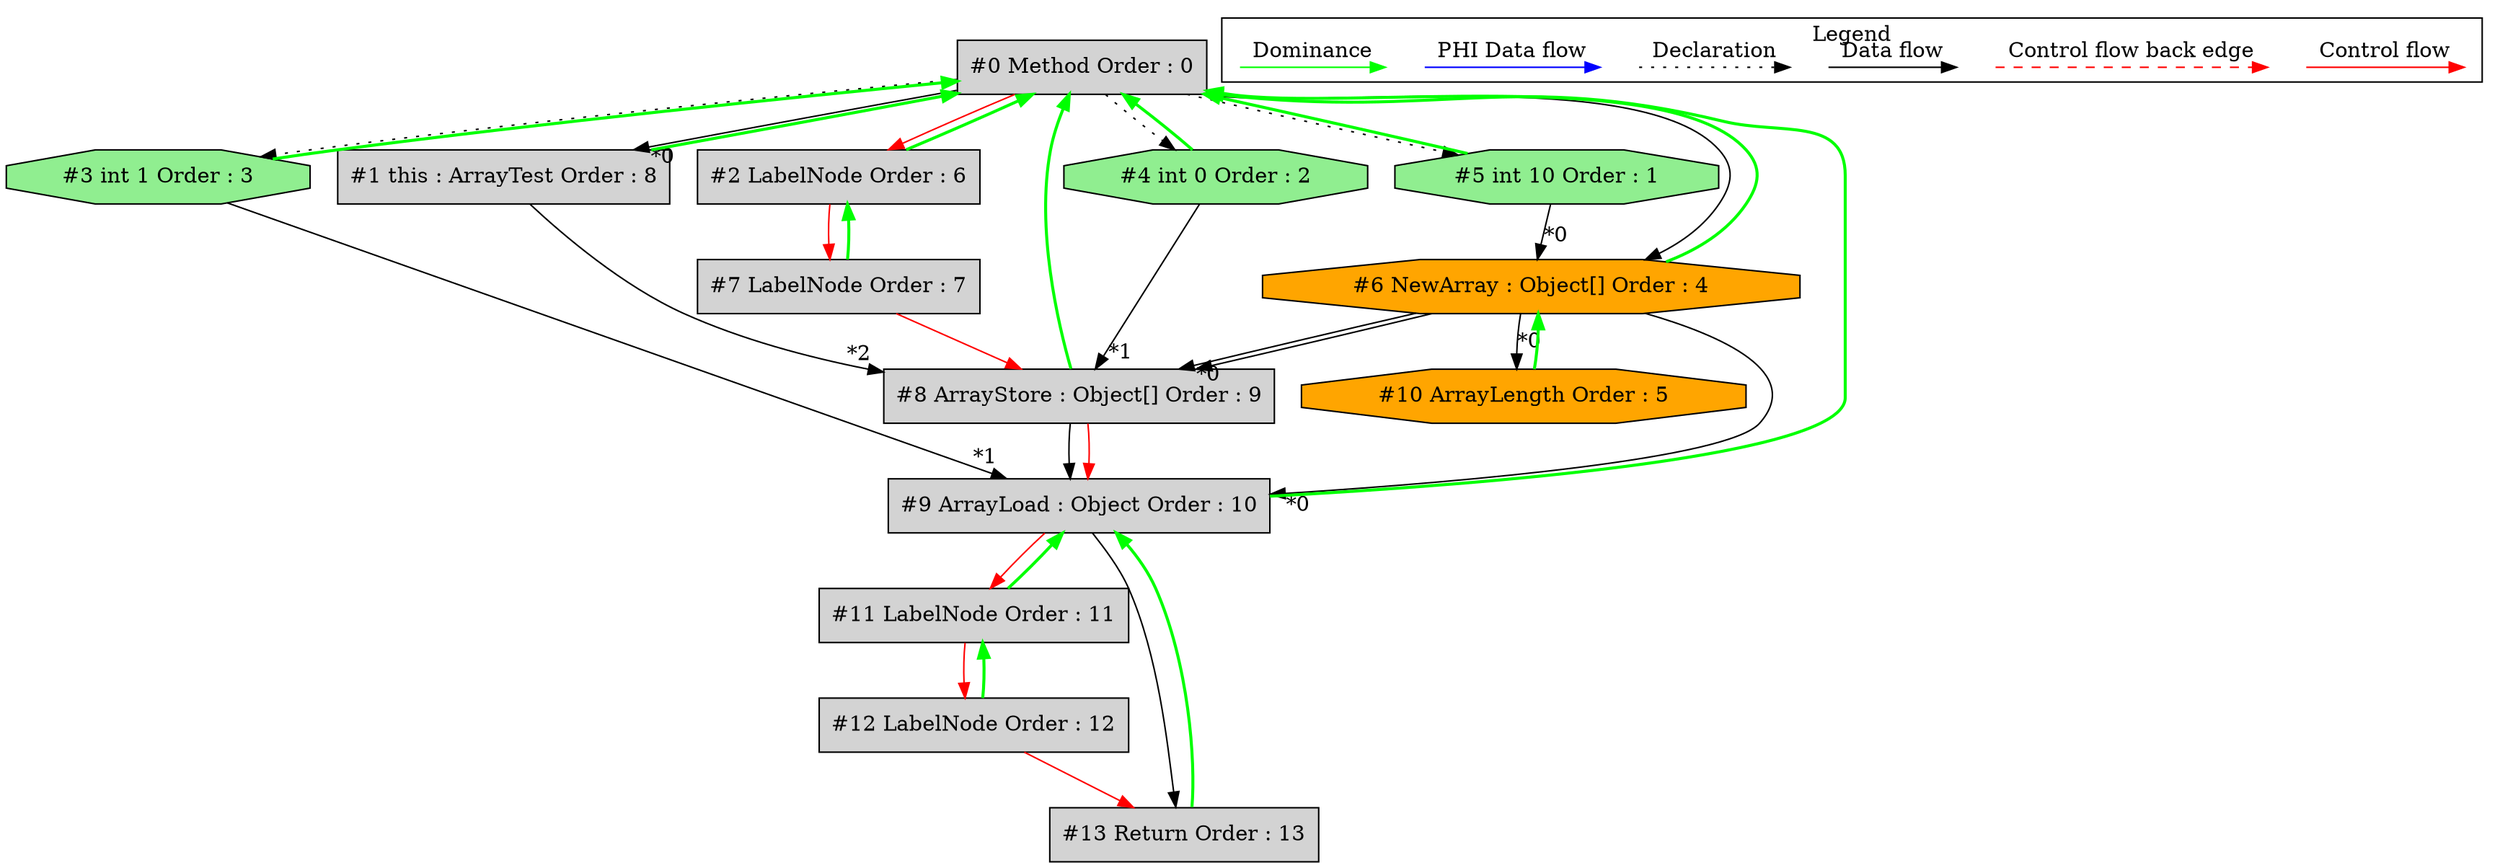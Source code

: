 digraph debugoutput {
 ordering="in";
 node0[label="#0 Method Order : 0",shape=box, fillcolor=lightgrey, style=filled];
 node1[label="#1 this : ArrayTest Order : 8",shape=box, fillcolor=lightgrey, style=filled];
 node1 -> node0[dir="forward" color="green" penwidth="2"];
 node0 -> node1[headlabel="*0", labeldistance=2];
 node2[label="#2 LabelNode Order : 6",shape=box, fillcolor=lightgrey, style=filled];
 node2 -> node0[dir="forward" color="green" penwidth="2"];
 node0 -> node2[labeldistance=2, color=red, fontcolor=red];
 node3[label="#3 int 1 Order : 3",shape=octagon, fillcolor=lightgreen, style=filled];
 node3 -> node0[dir="forward" color="green" penwidth="2"];
 node0 -> node3[style=dotted];
 node4[label="#4 int 0 Order : 2",shape=octagon, fillcolor=lightgreen, style=filled];
 node4 -> node0[dir="forward" color="green" penwidth="2"];
 node0 -> node4[style=dotted];
 node5[label="#5 int 10 Order : 1",shape=octagon, fillcolor=lightgreen, style=filled];
 node5 -> node0[dir="forward" color="green" penwidth="2"];
 node0 -> node5[style=dotted];
 node6[label="#6 NewArray : Object[] Order : 4",shape=octagon, fillcolor=orange, style=filled];
 node6 -> node0[dir="forward" color="green" penwidth="2"];
 node5 -> node6[headlabel="*0", labeldistance=2];
 node0 -> node6;
 node7[label="#7 LabelNode Order : 7",shape=box, fillcolor=lightgrey, style=filled];
 node7 -> node2[dir="forward" color="green" penwidth="2"];
 node2 -> node7[labeldistance=2, color=red, fontcolor=red];
 node8[label="#8 ArrayStore : Object[] Order : 9",shape=box, fillcolor=lightgrey, style=filled];
 node8 -> node0[dir="forward" color="green" penwidth="2"];
 node6 -> node8[headlabel="*0", labeldistance=2];
 node4 -> node8[headlabel="*1", labeldistance=2];
 node1 -> node8[headlabel="*2", labeldistance=2];
 node6 -> node8;
 node7 -> node8[labeldistance=2, color=red, fontcolor=red];
 node9[label="#9 ArrayLoad : Object Order : 10",shape=box, fillcolor=lightgrey, style=filled];
 node9 -> node0[dir="forward" color="green" penwidth="2"];
 node6 -> node9[headlabel="*0", labeldistance=2];
 node3 -> node9[headlabel="*1", labeldistance=2];
 node8 -> node9;
 node8 -> node9[labeldistance=2, color=red, fontcolor=red];
 node10[label="#10 ArrayLength Order : 5",shape=octagon, fillcolor=orange, style=filled];
 node10 -> node6[dir="forward" color="green" penwidth="2"];
 node6 -> node10[headlabel="*0", labeldistance=2];
 node11[label="#11 LabelNode Order : 11",shape=box, fillcolor=lightgrey, style=filled];
 node11 -> node9[dir="forward" color="green" penwidth="2"];
 node9 -> node11[labeldistance=2, color=red, fontcolor=red];
 node12[label="#12 LabelNode Order : 12",shape=box, fillcolor=lightgrey, style=filled];
 node12 -> node11[dir="forward" color="green" penwidth="2"];
 node11 -> node12[labeldistance=2, color=red, fontcolor=red];
 node13[label="#13 Return Order : 13",shape=box, fillcolor=lightgrey, style=filled];
 node13 -> node9[dir="forward" color="green" penwidth="2"];
 node12 -> node13[labeldistance=2, color=red, fontcolor=red];
 node9 -> node13;
 subgraph cluster_000 {
  label = "Legend";
  node [shape=point]
  {
   rank=same;
   c0 [style = invis];
   c1 [style = invis];
   c2 [style = invis];
   c3 [style = invis];
   d0 [style = invis];
   d1 [style = invis];
   d2 [style = invis];
   d3 [style = invis];
   d4 [style = invis];
   d5 [style = invis];
   d6 [style = invis];
   d7 [style = invis];
  }
  c0 -> c1 [label="Control flow", style=solid, color=red]
  c2 -> c3 [label="Control flow back edge", style=dashed, color=red]
  d0 -> d1 [label="Data flow"]
  d2 -> d3 [label="Declaration", style=dotted]
  d4 -> d5 [label="PHI Data flow", color=blue]
  d6 -> d7 [label="Dominance", color=green]
 }

}
